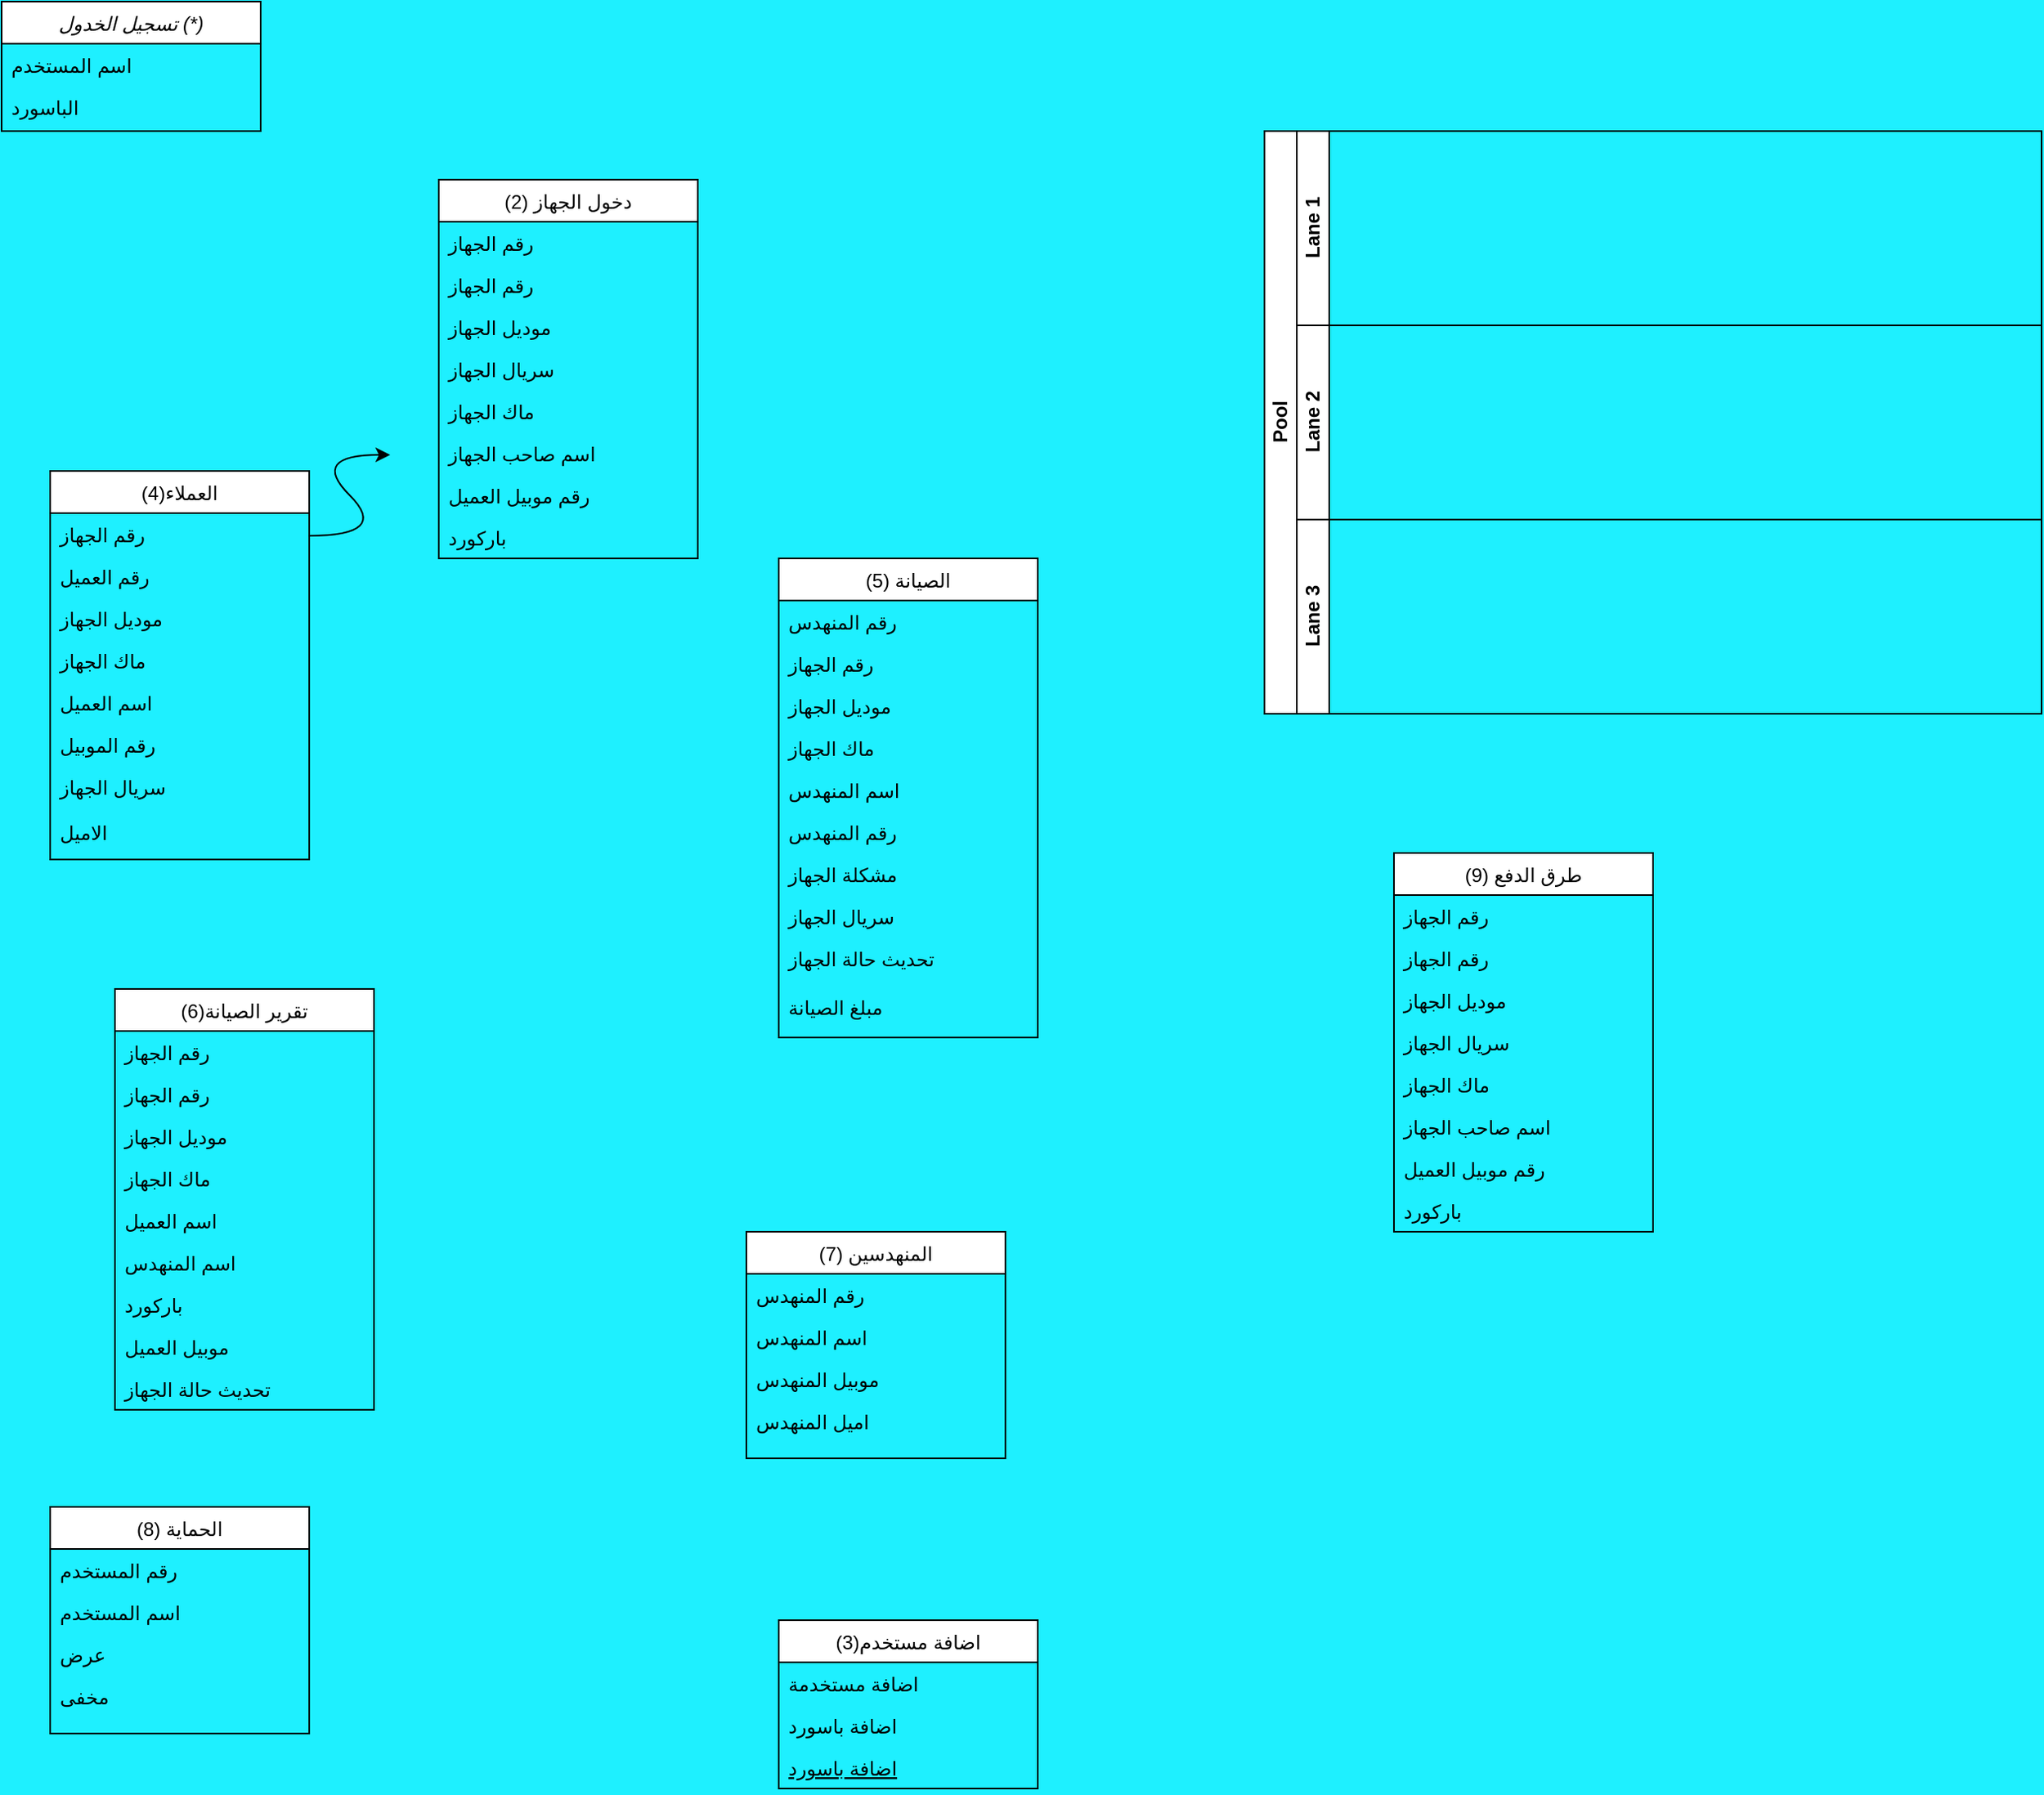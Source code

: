 <mxfile version="26.0.8">
  <diagram id="C5RBs43oDa-KdzZeNtuy" name="Page-1">
    <mxGraphModel dx="1434" dy="833" grid="1" gridSize="10" guides="1" tooltips="1" connect="1" arrows="1" fold="1" page="1" pageScale="1" pageWidth="827" pageHeight="1169" background="light-dark(#1EF0FF,#121212)" math="0" shadow="0">
      <root>
        <mxCell id="WIyWlLk6GJQsqaUBKTNV-0" />
        <mxCell id="WIyWlLk6GJQsqaUBKTNV-1" parent="WIyWlLk6GJQsqaUBKTNV-0" />
        <mxCell id="zkfFHV4jXpPFQw0GAbJ--0" value="تسجيل الخدول (*)" style="swimlane;fontStyle=2;align=center;verticalAlign=top;childLayout=stackLayout;horizontal=1;startSize=26;horizontalStack=0;resizeParent=1;resizeLast=0;collapsible=1;marginBottom=0;rounded=0;shadow=0;strokeWidth=1;" parent="WIyWlLk6GJQsqaUBKTNV-1" vertex="1">
          <mxGeometry x="80" y="30" width="160" height="80" as="geometry">
            <mxRectangle x="230" y="140" width="160" height="26" as="alternateBounds" />
          </mxGeometry>
        </mxCell>
        <mxCell id="zkfFHV4jXpPFQw0GAbJ--1" value="اسم المستخدم" style="text;align=left;verticalAlign=top;spacingLeft=4;spacingRight=4;overflow=hidden;rotatable=0;points=[[0,0.5],[1,0.5]];portConstraint=eastwest;" parent="zkfFHV4jXpPFQw0GAbJ--0" vertex="1">
          <mxGeometry y="26" width="160" height="26" as="geometry" />
        </mxCell>
        <mxCell id="zkfFHV4jXpPFQw0GAbJ--2" value="الباسورد" style="text;align=left;verticalAlign=top;spacingLeft=4;spacingRight=4;overflow=hidden;rotatable=0;points=[[0,0.5],[1,0.5]];portConstraint=eastwest;rounded=0;shadow=0;html=0;" parent="zkfFHV4jXpPFQw0GAbJ--0" vertex="1">
          <mxGeometry y="52" width="160" height="26" as="geometry" />
        </mxCell>
        <mxCell id="zkfFHV4jXpPFQw0GAbJ--6" value="اضافة مستخدم(3)" style="swimlane;fontStyle=0;align=center;verticalAlign=top;childLayout=stackLayout;horizontal=1;startSize=26;horizontalStack=0;resizeParent=1;resizeLast=0;collapsible=1;marginBottom=0;rounded=0;shadow=0;strokeWidth=1;" parent="WIyWlLk6GJQsqaUBKTNV-1" vertex="1">
          <mxGeometry x="560" y="1030" width="160" height="104" as="geometry">
            <mxRectangle x="540" y="616" width="160" height="26" as="alternateBounds" />
          </mxGeometry>
        </mxCell>
        <mxCell id="zkfFHV4jXpPFQw0GAbJ--7" value="اضافة مستخدمة" style="text;align=left;verticalAlign=top;spacingLeft=4;spacingRight=4;overflow=hidden;rotatable=0;points=[[0,0.5],[1,0.5]];portConstraint=eastwest;" parent="zkfFHV4jXpPFQw0GAbJ--6" vertex="1">
          <mxGeometry y="26" width="160" height="26" as="geometry" />
        </mxCell>
        <mxCell id="zkfFHV4jXpPFQw0GAbJ--8" value="اضافة باسورد" style="text;align=left;verticalAlign=top;spacingLeft=4;spacingRight=4;overflow=hidden;rotatable=0;points=[[0,0.5],[1,0.5]];portConstraint=eastwest;rounded=0;shadow=0;html=0;" parent="zkfFHV4jXpPFQw0GAbJ--6" vertex="1">
          <mxGeometry y="52" width="160" height="26" as="geometry" />
        </mxCell>
        <mxCell id="zkfFHV4jXpPFQw0GAbJ--10" value="اضافة باسورد" style="text;align=left;verticalAlign=top;spacingLeft=4;spacingRight=4;overflow=hidden;rotatable=0;points=[[0,0.5],[1,0.5]];portConstraint=eastwest;fontStyle=4" parent="zkfFHV4jXpPFQw0GAbJ--6" vertex="1">
          <mxGeometry y="78" width="160" height="26" as="geometry" />
        </mxCell>
        <mxCell id="zkfFHV4jXpPFQw0GAbJ--13" value="العملاء(4)" style="swimlane;fontStyle=0;align=center;verticalAlign=top;childLayout=stackLayout;horizontal=1;startSize=26;horizontalStack=0;resizeParent=1;resizeLast=0;collapsible=1;marginBottom=0;rounded=0;shadow=0;strokeWidth=1;" parent="WIyWlLk6GJQsqaUBKTNV-1" vertex="1">
          <mxGeometry x="110" y="320" width="160" height="240" as="geometry">
            <mxRectangle x="540" y="350" width="160" height="26" as="alternateBounds" />
          </mxGeometry>
        </mxCell>
        <mxCell id="zkfFHV4jXpPFQw0GAbJ--14" value="رقم الجهاز" style="text;align=left;verticalAlign=top;spacingLeft=4;spacingRight=4;overflow=hidden;rotatable=0;points=[[0,0.5],[1,0.5]];portConstraint=eastwest;" parent="zkfFHV4jXpPFQw0GAbJ--13" vertex="1">
          <mxGeometry y="26" width="160" height="26" as="geometry" />
        </mxCell>
        <mxCell id="AMiN39QSzYucy0YRh3hm-0" value="رقم العميل" style="text;align=left;verticalAlign=top;spacingLeft=4;spacingRight=4;overflow=hidden;rotatable=0;points=[[0,0.5],[1,0.5]];portConstraint=eastwest;" parent="zkfFHV4jXpPFQw0GAbJ--13" vertex="1">
          <mxGeometry y="52" width="160" height="26" as="geometry" />
        </mxCell>
        <mxCell id="AMiN39QSzYucy0YRh3hm-1" value="موديل الجهاز" style="text;align=left;verticalAlign=top;spacingLeft=4;spacingRight=4;overflow=hidden;rotatable=0;points=[[0,0.5],[1,0.5]];portConstraint=eastwest;" parent="zkfFHV4jXpPFQw0GAbJ--13" vertex="1">
          <mxGeometry y="78" width="160" height="26" as="geometry" />
        </mxCell>
        <mxCell id="AMiN39QSzYucy0YRh3hm-2" value="ماك الجهاز" style="text;align=left;verticalAlign=top;spacingLeft=4;spacingRight=4;overflow=hidden;rotatable=0;points=[[0,0.5],[1,0.5]];portConstraint=eastwest;" parent="zkfFHV4jXpPFQw0GAbJ--13" vertex="1">
          <mxGeometry y="104" width="160" height="26" as="geometry" />
        </mxCell>
        <mxCell id="AMiN39QSzYucy0YRh3hm-3" value="اسم العميل" style="text;align=left;verticalAlign=top;spacingLeft=4;spacingRight=4;overflow=hidden;rotatable=0;points=[[0,0.5],[1,0.5]];portConstraint=eastwest;" parent="zkfFHV4jXpPFQw0GAbJ--13" vertex="1">
          <mxGeometry y="130" width="160" height="26" as="geometry" />
        </mxCell>
        <mxCell id="AMiN39QSzYucy0YRh3hm-4" value="رقم الموبيل" style="text;align=left;verticalAlign=top;spacingLeft=4;spacingRight=4;overflow=hidden;rotatable=0;points=[[0,0.5],[1,0.5]];portConstraint=eastwest;" parent="zkfFHV4jXpPFQw0GAbJ--13" vertex="1">
          <mxGeometry y="156" width="160" height="26" as="geometry" />
        </mxCell>
        <mxCell id="AMiN39QSzYucy0YRh3hm-5" value="سريال الجهاز" style="text;align=left;verticalAlign=top;spacingLeft=4;spacingRight=4;overflow=hidden;rotatable=0;points=[[0,0.5],[1,0.5]];portConstraint=eastwest;" parent="zkfFHV4jXpPFQw0GAbJ--13" vertex="1">
          <mxGeometry y="182" width="160" height="28" as="geometry" />
        </mxCell>
        <mxCell id="AMiN39QSzYucy0YRh3hm-7" value="الاميل " style="text;align=left;verticalAlign=top;spacingLeft=4;spacingRight=4;overflow=hidden;rotatable=0;points=[[0,0.5],[1,0.5]];portConstraint=eastwest;" parent="zkfFHV4jXpPFQw0GAbJ--13" vertex="1">
          <mxGeometry y="210" width="160" height="26" as="geometry" />
        </mxCell>
        <mxCell id="zkfFHV4jXpPFQw0GAbJ--17" value="دخول الجهاز (2)" style="swimlane;fontStyle=0;align=center;verticalAlign=top;childLayout=stackLayout;horizontal=1;startSize=26;horizontalStack=0;resizeParent=1;resizeLast=0;collapsible=1;marginBottom=0;rounded=0;shadow=0;strokeWidth=1;" parent="WIyWlLk6GJQsqaUBKTNV-1" vertex="1">
          <mxGeometry x="350" y="140" width="160" height="234" as="geometry">
            <mxRectangle x="540" y="130" width="160" height="26" as="alternateBounds" />
          </mxGeometry>
        </mxCell>
        <mxCell id="AMiN39QSzYucy0YRh3hm-57" value="رقم الجهاز" style="text;align=left;verticalAlign=top;spacingLeft=4;spacingRight=4;overflow=hidden;rotatable=0;points=[[0,0.5],[1,0.5]];portConstraint=eastwest;" parent="zkfFHV4jXpPFQw0GAbJ--17" vertex="1">
          <mxGeometry y="26" width="160" height="26" as="geometry" />
        </mxCell>
        <mxCell id="zkfFHV4jXpPFQw0GAbJ--18" value="رقم الجهاز" style="text;align=left;verticalAlign=top;spacingLeft=4;spacingRight=4;overflow=hidden;rotatable=0;points=[[0,0.5],[1,0.5]];portConstraint=eastwest;" parent="zkfFHV4jXpPFQw0GAbJ--17" vertex="1">
          <mxGeometry y="52" width="160" height="26" as="geometry" />
        </mxCell>
        <mxCell id="zkfFHV4jXpPFQw0GAbJ--19" value="موديل الجهاز" style="text;align=left;verticalAlign=top;spacingLeft=4;spacingRight=4;overflow=hidden;rotatable=0;points=[[0,0.5],[1,0.5]];portConstraint=eastwest;rounded=0;shadow=0;html=0;" parent="zkfFHV4jXpPFQw0GAbJ--17" vertex="1">
          <mxGeometry y="78" width="160" height="26" as="geometry" />
        </mxCell>
        <mxCell id="zkfFHV4jXpPFQw0GAbJ--20" value="سريال الجهاز" style="text;align=left;verticalAlign=top;spacingLeft=4;spacingRight=4;overflow=hidden;rotatable=0;points=[[0,0.5],[1,0.5]];portConstraint=eastwest;rounded=0;shadow=0;html=0;" parent="zkfFHV4jXpPFQw0GAbJ--17" vertex="1">
          <mxGeometry y="104" width="160" height="26" as="geometry" />
        </mxCell>
        <mxCell id="zkfFHV4jXpPFQw0GAbJ--21" value="ماك الجهاز" style="text;align=left;verticalAlign=top;spacingLeft=4;spacingRight=4;overflow=hidden;rotatable=0;points=[[0,0.5],[1,0.5]];portConstraint=eastwest;rounded=0;shadow=0;html=0;" parent="zkfFHV4jXpPFQw0GAbJ--17" vertex="1">
          <mxGeometry y="130" width="160" height="26" as="geometry" />
        </mxCell>
        <mxCell id="zkfFHV4jXpPFQw0GAbJ--22" value="اسم صاحب الجهاز" style="text;align=left;verticalAlign=top;spacingLeft=4;spacingRight=4;overflow=hidden;rotatable=0;points=[[0,0.5],[1,0.5]];portConstraint=eastwest;rounded=0;shadow=0;html=0;" parent="zkfFHV4jXpPFQw0GAbJ--17" vertex="1">
          <mxGeometry y="156" width="160" height="26" as="geometry" />
        </mxCell>
        <mxCell id="zkfFHV4jXpPFQw0GAbJ--24" value="رقم موبيل العميل " style="text;align=left;verticalAlign=top;spacingLeft=4;spacingRight=4;overflow=hidden;rotatable=0;points=[[0,0.5],[1,0.5]];portConstraint=eastwest;" parent="zkfFHV4jXpPFQw0GAbJ--17" vertex="1">
          <mxGeometry y="182" width="160" height="26" as="geometry" />
        </mxCell>
        <mxCell id="zkfFHV4jXpPFQw0GAbJ--25" value="باركورد" style="text;align=left;verticalAlign=top;spacingLeft=4;spacingRight=4;overflow=hidden;rotatable=0;points=[[0,0.5],[1,0.5]];portConstraint=eastwest;" parent="zkfFHV4jXpPFQw0GAbJ--17" vertex="1">
          <mxGeometry y="208" width="160" height="26" as="geometry" />
        </mxCell>
        <mxCell id="AMiN39QSzYucy0YRh3hm-16" value="الصيانة (5)" style="swimlane;fontStyle=0;align=center;verticalAlign=top;childLayout=stackLayout;horizontal=1;startSize=26;horizontalStack=0;resizeParent=1;resizeLast=0;collapsible=1;marginBottom=0;rounded=0;shadow=0;strokeWidth=1;" parent="WIyWlLk6GJQsqaUBKTNV-1" vertex="1">
          <mxGeometry x="560" y="374" width="160" height="296" as="geometry">
            <mxRectangle x="540" y="694" width="160" height="26" as="alternateBounds" />
          </mxGeometry>
        </mxCell>
        <mxCell id="AMiN39QSzYucy0YRh3hm-17" value="رقم المنهدس" style="text;align=left;verticalAlign=top;spacingLeft=4;spacingRight=4;overflow=hidden;rotatable=0;points=[[0,0.5],[1,0.5]];portConstraint=eastwest;" parent="AMiN39QSzYucy0YRh3hm-16" vertex="1">
          <mxGeometry y="26" width="160" height="26" as="geometry" />
        </mxCell>
        <mxCell id="AMiN39QSzYucy0YRh3hm-18" value="رقم الجهاز " style="text;align=left;verticalAlign=top;spacingLeft=4;spacingRight=4;overflow=hidden;rotatable=0;points=[[0,0.5],[1,0.5]];portConstraint=eastwest;rounded=0;shadow=0;html=0;" parent="AMiN39QSzYucy0YRh3hm-16" vertex="1">
          <mxGeometry y="52" width="160" height="26" as="geometry" />
        </mxCell>
        <mxCell id="AMiN39QSzYucy0YRh3hm-20" value="موديل الجهاز" style="text;align=left;verticalAlign=top;spacingLeft=4;spacingRight=4;overflow=hidden;rotatable=0;points=[[0,0.5],[1,0.5]];portConstraint=eastwest;rounded=0;shadow=0;html=0;" parent="AMiN39QSzYucy0YRh3hm-16" vertex="1">
          <mxGeometry y="78" width="160" height="26" as="geometry" />
        </mxCell>
        <mxCell id="AMiN39QSzYucy0YRh3hm-21" value="ماك الجهاز" style="text;align=left;verticalAlign=top;spacingLeft=4;spacingRight=4;overflow=hidden;rotatable=0;points=[[0,0.5],[1,0.5]];portConstraint=eastwest;rounded=0;shadow=0;html=0;" parent="AMiN39QSzYucy0YRh3hm-16" vertex="1">
          <mxGeometry y="104" width="160" height="26" as="geometry" />
        </mxCell>
        <mxCell id="AMiN39QSzYucy0YRh3hm-22" value="اسم المنهدس " style="text;align=left;verticalAlign=top;spacingLeft=4;spacingRight=4;overflow=hidden;rotatable=0;points=[[0,0.5],[1,0.5]];portConstraint=eastwest;rounded=0;shadow=0;html=0;" parent="AMiN39QSzYucy0YRh3hm-16" vertex="1">
          <mxGeometry y="130" width="160" height="26" as="geometry" />
        </mxCell>
        <mxCell id="AMiN39QSzYucy0YRh3hm-23" value="رقم المنهدس" style="text;align=left;verticalAlign=top;spacingLeft=4;spacingRight=4;overflow=hidden;rotatable=0;points=[[0,0.5],[1,0.5]];portConstraint=eastwest;rounded=0;shadow=0;html=0;" parent="AMiN39QSzYucy0YRh3hm-16" vertex="1">
          <mxGeometry y="156" width="160" height="26" as="geometry" />
        </mxCell>
        <mxCell id="AMiN39QSzYucy0YRh3hm-24" value="مشكلة الجهاز" style="text;align=left;verticalAlign=top;spacingLeft=4;spacingRight=4;overflow=hidden;rotatable=0;points=[[0,0.5],[1,0.5]];portConstraint=eastwest;rounded=0;shadow=0;html=0;" parent="AMiN39QSzYucy0YRh3hm-16" vertex="1">
          <mxGeometry y="182" width="160" height="26" as="geometry" />
        </mxCell>
        <mxCell id="AMiN39QSzYucy0YRh3hm-25" value="سريال الجهاز" style="text;align=left;verticalAlign=top;spacingLeft=4;spacingRight=4;overflow=hidden;rotatable=0;points=[[0,0.5],[1,0.5]];portConstraint=eastwest;rounded=0;shadow=0;html=0;" parent="AMiN39QSzYucy0YRh3hm-16" vertex="1">
          <mxGeometry y="208" width="160" height="26" as="geometry" />
        </mxCell>
        <mxCell id="l1afau9MyRZLILlWyFQn-0" value="تحديث حالة الجهاز" style="text;align=left;verticalAlign=top;spacingLeft=4;spacingRight=4;overflow=hidden;rotatable=0;points=[[0,0.5],[1,0.5]];portConstraint=eastwest;rounded=0;shadow=0;html=0;" vertex="1" parent="AMiN39QSzYucy0YRh3hm-16">
          <mxGeometry y="234" width="160" height="30" as="geometry" />
        </mxCell>
        <mxCell id="AMiN39QSzYucy0YRh3hm-26" value="مبلغ الصيانة" style="text;align=left;verticalAlign=top;spacingLeft=4;spacingRight=4;overflow=hidden;rotatable=0;points=[[0,0.5],[1,0.5]];portConstraint=eastwest;rounded=0;shadow=0;html=0;" parent="AMiN39QSzYucy0YRh3hm-16" vertex="1">
          <mxGeometry y="264" width="160" height="26" as="geometry" />
        </mxCell>
        <mxCell id="AMiN39QSzYucy0YRh3hm-27" value="تقرير الصيانة(6)" style="swimlane;fontStyle=0;align=center;verticalAlign=top;childLayout=stackLayout;horizontal=1;startSize=26;horizontalStack=0;resizeParent=1;resizeLast=0;collapsible=1;marginBottom=0;rounded=0;shadow=0;strokeWidth=1;" parent="WIyWlLk6GJQsqaUBKTNV-1" vertex="1">
          <mxGeometry x="150" y="640" width="160" height="260" as="geometry">
            <mxRectangle x="540" y="694" width="160" height="26" as="alternateBounds" />
          </mxGeometry>
        </mxCell>
        <mxCell id="AMiN39QSzYucy0YRh3hm-28" value="رقم الجهاز" style="text;align=left;verticalAlign=top;spacingLeft=4;spacingRight=4;overflow=hidden;rotatable=0;points=[[0,0.5],[1,0.5]];portConstraint=eastwest;" parent="AMiN39QSzYucy0YRh3hm-27" vertex="1">
          <mxGeometry y="26" width="160" height="26" as="geometry" />
        </mxCell>
        <mxCell id="AMiN39QSzYucy0YRh3hm-29" value="رقم الجهاز " style="text;align=left;verticalAlign=top;spacingLeft=4;spacingRight=4;overflow=hidden;rotatable=0;points=[[0,0.5],[1,0.5]];portConstraint=eastwest;rounded=0;shadow=0;html=0;" parent="AMiN39QSzYucy0YRh3hm-27" vertex="1">
          <mxGeometry y="52" width="160" height="26" as="geometry" />
        </mxCell>
        <mxCell id="AMiN39QSzYucy0YRh3hm-30" value="موديل الجهاز" style="text;align=left;verticalAlign=top;spacingLeft=4;spacingRight=4;overflow=hidden;rotatable=0;points=[[0,0.5],[1,0.5]];portConstraint=eastwest;rounded=0;shadow=0;html=0;" parent="AMiN39QSzYucy0YRh3hm-27" vertex="1">
          <mxGeometry y="78" width="160" height="26" as="geometry" />
        </mxCell>
        <mxCell id="AMiN39QSzYucy0YRh3hm-31" value="ماك الجهاز" style="text;align=left;verticalAlign=top;spacingLeft=4;spacingRight=4;overflow=hidden;rotatable=0;points=[[0,0.5],[1,0.5]];portConstraint=eastwest;rounded=0;shadow=0;html=0;" parent="AMiN39QSzYucy0YRh3hm-27" vertex="1">
          <mxGeometry y="104" width="160" height="26" as="geometry" />
        </mxCell>
        <mxCell id="AMiN39QSzYucy0YRh3hm-32" value="اسم العميل " style="text;align=left;verticalAlign=top;spacingLeft=4;spacingRight=4;overflow=hidden;rotatable=0;points=[[0,0.5],[1,0.5]];portConstraint=eastwest;rounded=0;shadow=0;html=0;" parent="AMiN39QSzYucy0YRh3hm-27" vertex="1">
          <mxGeometry y="130" width="160" height="26" as="geometry" />
        </mxCell>
        <mxCell id="AMiN39QSzYucy0YRh3hm-33" value="اسم المنهدس" style="text;align=left;verticalAlign=top;spacingLeft=4;spacingRight=4;overflow=hidden;rotatable=0;points=[[0,0.5],[1,0.5]];portConstraint=eastwest;rounded=0;shadow=0;html=0;" parent="AMiN39QSzYucy0YRh3hm-27" vertex="1">
          <mxGeometry y="156" width="160" height="26" as="geometry" />
        </mxCell>
        <mxCell id="AMiN39QSzYucy0YRh3hm-34" value="باركورد" style="text;align=left;verticalAlign=top;spacingLeft=4;spacingRight=4;overflow=hidden;rotatable=0;points=[[0,0.5],[1,0.5]];portConstraint=eastwest;rounded=0;shadow=0;html=0;" parent="AMiN39QSzYucy0YRh3hm-27" vertex="1">
          <mxGeometry y="182" width="160" height="26" as="geometry" />
        </mxCell>
        <mxCell id="AMiN39QSzYucy0YRh3hm-35" value="موبيل العميل " style="text;align=left;verticalAlign=top;spacingLeft=4;spacingRight=4;overflow=hidden;rotatable=0;points=[[0,0.5],[1,0.5]];portConstraint=eastwest;rounded=0;shadow=0;html=0;" parent="AMiN39QSzYucy0YRh3hm-27" vertex="1">
          <mxGeometry y="208" width="160" height="26" as="geometry" />
        </mxCell>
        <mxCell id="AMiN39QSzYucy0YRh3hm-36" value="تحديث حالة الجهاز" style="text;align=left;verticalAlign=top;spacingLeft=4;spacingRight=4;overflow=hidden;rotatable=0;points=[[0,0.5],[1,0.5]];portConstraint=eastwest;rounded=0;shadow=0;html=0;" parent="AMiN39QSzYucy0YRh3hm-27" vertex="1">
          <mxGeometry y="234" width="160" height="26" as="geometry" />
        </mxCell>
        <mxCell id="AMiN39QSzYucy0YRh3hm-37" value="المنهدسين (7)" style="swimlane;fontStyle=0;align=center;verticalAlign=top;childLayout=stackLayout;horizontal=1;startSize=26;horizontalStack=0;resizeParent=1;resizeLast=0;collapsible=1;marginBottom=0;rounded=0;shadow=0;strokeWidth=1;" parent="WIyWlLk6GJQsqaUBKTNV-1" vertex="1">
          <mxGeometry x="540" y="790" width="160" height="140" as="geometry">
            <mxRectangle x="540" y="694" width="160" height="26" as="alternateBounds" />
          </mxGeometry>
        </mxCell>
        <mxCell id="AMiN39QSzYucy0YRh3hm-38" value="رقم المنهدس" style="text;align=left;verticalAlign=top;spacingLeft=4;spacingRight=4;overflow=hidden;rotatable=0;points=[[0,0.5],[1,0.5]];portConstraint=eastwest;" parent="AMiN39QSzYucy0YRh3hm-37" vertex="1">
          <mxGeometry y="26" width="160" height="26" as="geometry" />
        </mxCell>
        <mxCell id="AMiN39QSzYucy0YRh3hm-39" value="اسم المنهدس" style="text;align=left;verticalAlign=top;spacingLeft=4;spacingRight=4;overflow=hidden;rotatable=0;points=[[0,0.5],[1,0.5]];portConstraint=eastwest;rounded=0;shadow=0;html=0;" parent="AMiN39QSzYucy0YRh3hm-37" vertex="1">
          <mxGeometry y="52" width="160" height="26" as="geometry" />
        </mxCell>
        <mxCell id="AMiN39QSzYucy0YRh3hm-40" value="موبيل المنهدس " style="text;align=left;verticalAlign=top;spacingLeft=4;spacingRight=4;overflow=hidden;rotatable=0;points=[[0,0.5],[1,0.5]];portConstraint=eastwest;rounded=0;shadow=0;html=0;" parent="AMiN39QSzYucy0YRh3hm-37" vertex="1">
          <mxGeometry y="78" width="160" height="26" as="geometry" />
        </mxCell>
        <mxCell id="AMiN39QSzYucy0YRh3hm-41" value="اميل المنهدس" style="text;align=left;verticalAlign=top;spacingLeft=4;spacingRight=4;overflow=hidden;rotatable=0;points=[[0,0.5],[1,0.5]];portConstraint=eastwest;rounded=0;shadow=0;html=0;" parent="AMiN39QSzYucy0YRh3hm-37" vertex="1">
          <mxGeometry y="104" width="160" height="26" as="geometry" />
        </mxCell>
        <mxCell id="AMiN39QSzYucy0YRh3hm-47" value="الحماية (8)" style="swimlane;fontStyle=0;align=center;verticalAlign=top;childLayout=stackLayout;horizontal=1;startSize=26;horizontalStack=0;resizeParent=1;resizeLast=0;collapsible=1;marginBottom=0;rounded=0;shadow=0;strokeWidth=1;" parent="WIyWlLk6GJQsqaUBKTNV-1" vertex="1">
          <mxGeometry x="110" y="960" width="160" height="140" as="geometry">
            <mxRectangle x="540" y="694" width="160" height="26" as="alternateBounds" />
          </mxGeometry>
        </mxCell>
        <mxCell id="AMiN39QSzYucy0YRh3hm-48" value="رقم المستخدم" style="text;align=left;verticalAlign=top;spacingLeft=4;spacingRight=4;overflow=hidden;rotatable=0;points=[[0,0.5],[1,0.5]];portConstraint=eastwest;" parent="AMiN39QSzYucy0YRh3hm-47" vertex="1">
          <mxGeometry y="26" width="160" height="26" as="geometry" />
        </mxCell>
        <mxCell id="AMiN39QSzYucy0YRh3hm-49" value="اسم المستخدم" style="text;align=left;verticalAlign=top;spacingLeft=4;spacingRight=4;overflow=hidden;rotatable=0;points=[[0,0.5],[1,0.5]];portConstraint=eastwest;rounded=0;shadow=0;html=0;" parent="AMiN39QSzYucy0YRh3hm-47" vertex="1">
          <mxGeometry y="52" width="160" height="26" as="geometry" />
        </mxCell>
        <mxCell id="AMiN39QSzYucy0YRh3hm-50" value="عرض" style="text;align=left;verticalAlign=top;spacingLeft=4;spacingRight=4;overflow=hidden;rotatable=0;points=[[0,0.5],[1,0.5]];portConstraint=eastwest;rounded=0;shadow=0;html=0;" parent="AMiN39QSzYucy0YRh3hm-47" vertex="1">
          <mxGeometry y="78" width="160" height="26" as="geometry" />
        </mxCell>
        <mxCell id="AMiN39QSzYucy0YRh3hm-51" value="مخفى" style="text;align=left;verticalAlign=top;spacingLeft=4;spacingRight=4;overflow=hidden;rotatable=0;points=[[0,0.5],[1,0.5]];portConstraint=eastwest;rounded=0;shadow=0;html=0;" parent="AMiN39QSzYucy0YRh3hm-47" vertex="1">
          <mxGeometry y="104" width="160" height="36" as="geometry" />
        </mxCell>
        <mxCell id="AMiN39QSzYucy0YRh3hm-59" value="" style="curved=1;endArrow=classic;html=1;rounded=0;" parent="WIyWlLk6GJQsqaUBKTNV-1" edge="1">
          <mxGeometry width="50" height="50" relative="1" as="geometry">
            <mxPoint x="270" y="360" as="sourcePoint" />
            <mxPoint x="320" y="310" as="targetPoint" />
            <Array as="points">
              <mxPoint x="320" y="360" />
              <mxPoint x="270" y="310" />
            </Array>
          </mxGeometry>
        </mxCell>
        <mxCell id="AMiN39QSzYucy0YRh3hm-61" value="Pool" style="swimlane;childLayout=stackLayout;resizeParent=1;resizeParentMax=0;horizontal=0;startSize=20;horizontalStack=0;html=1;direction=east;" parent="WIyWlLk6GJQsqaUBKTNV-1" vertex="1">
          <mxGeometry x="860" y="110" width="480" height="360" as="geometry" />
        </mxCell>
        <mxCell id="AMiN39QSzYucy0YRh3hm-62" value="Lane 1" style="swimlane;startSize=20;horizontal=0;html=1;" parent="AMiN39QSzYucy0YRh3hm-61" vertex="1">
          <mxGeometry x="20" width="460" height="120" as="geometry" />
        </mxCell>
        <mxCell id="AMiN39QSzYucy0YRh3hm-63" value="Lane 2" style="swimlane;startSize=20;horizontal=0;html=1;" parent="AMiN39QSzYucy0YRh3hm-61" vertex="1">
          <mxGeometry x="20" y="120" width="460" height="120" as="geometry" />
        </mxCell>
        <mxCell id="AMiN39QSzYucy0YRh3hm-64" value="Lane 3" style="swimlane;startSize=20;horizontal=0;html=1;" parent="AMiN39QSzYucy0YRh3hm-61" vertex="1">
          <mxGeometry x="20" y="240" width="460" height="120" as="geometry" />
        </mxCell>
        <mxCell id="l1afau9MyRZLILlWyFQn-1" value="طرق الدفع (9)" style="swimlane;fontStyle=0;align=center;verticalAlign=top;childLayout=stackLayout;horizontal=1;startSize=26;horizontalStack=0;resizeParent=1;resizeLast=0;collapsible=1;marginBottom=0;rounded=0;shadow=0;strokeWidth=1;" vertex="1" parent="WIyWlLk6GJQsqaUBKTNV-1">
          <mxGeometry x="940" y="556" width="160" height="234" as="geometry">
            <mxRectangle x="540" y="130" width="160" height="26" as="alternateBounds" />
          </mxGeometry>
        </mxCell>
        <mxCell id="l1afau9MyRZLILlWyFQn-2" value="رقم الجهاز" style="text;align=left;verticalAlign=top;spacingLeft=4;spacingRight=4;overflow=hidden;rotatable=0;points=[[0,0.5],[1,0.5]];portConstraint=eastwest;" vertex="1" parent="l1afau9MyRZLILlWyFQn-1">
          <mxGeometry y="26" width="160" height="26" as="geometry" />
        </mxCell>
        <mxCell id="l1afau9MyRZLILlWyFQn-3" value="رقم الجهاز" style="text;align=left;verticalAlign=top;spacingLeft=4;spacingRight=4;overflow=hidden;rotatable=0;points=[[0,0.5],[1,0.5]];portConstraint=eastwest;" vertex="1" parent="l1afau9MyRZLILlWyFQn-1">
          <mxGeometry y="52" width="160" height="26" as="geometry" />
        </mxCell>
        <mxCell id="l1afau9MyRZLILlWyFQn-4" value="موديل الجهاز" style="text;align=left;verticalAlign=top;spacingLeft=4;spacingRight=4;overflow=hidden;rotatable=0;points=[[0,0.5],[1,0.5]];portConstraint=eastwest;rounded=0;shadow=0;html=0;" vertex="1" parent="l1afau9MyRZLILlWyFQn-1">
          <mxGeometry y="78" width="160" height="26" as="geometry" />
        </mxCell>
        <mxCell id="l1afau9MyRZLILlWyFQn-5" value="سريال الجهاز" style="text;align=left;verticalAlign=top;spacingLeft=4;spacingRight=4;overflow=hidden;rotatable=0;points=[[0,0.5],[1,0.5]];portConstraint=eastwest;rounded=0;shadow=0;html=0;" vertex="1" parent="l1afau9MyRZLILlWyFQn-1">
          <mxGeometry y="104" width="160" height="26" as="geometry" />
        </mxCell>
        <mxCell id="l1afau9MyRZLILlWyFQn-6" value="ماك الجهاز" style="text;align=left;verticalAlign=top;spacingLeft=4;spacingRight=4;overflow=hidden;rotatable=0;points=[[0,0.5],[1,0.5]];portConstraint=eastwest;rounded=0;shadow=0;html=0;" vertex="1" parent="l1afau9MyRZLILlWyFQn-1">
          <mxGeometry y="130" width="160" height="26" as="geometry" />
        </mxCell>
        <mxCell id="l1afau9MyRZLILlWyFQn-7" value="اسم صاحب الجهاز" style="text;align=left;verticalAlign=top;spacingLeft=4;spacingRight=4;overflow=hidden;rotatable=0;points=[[0,0.5],[1,0.5]];portConstraint=eastwest;rounded=0;shadow=0;html=0;" vertex="1" parent="l1afau9MyRZLILlWyFQn-1">
          <mxGeometry y="156" width="160" height="26" as="geometry" />
        </mxCell>
        <mxCell id="l1afau9MyRZLILlWyFQn-8" value="رقم موبيل العميل " style="text;align=left;verticalAlign=top;spacingLeft=4;spacingRight=4;overflow=hidden;rotatable=0;points=[[0,0.5],[1,0.5]];portConstraint=eastwest;" vertex="1" parent="l1afau9MyRZLILlWyFQn-1">
          <mxGeometry y="182" width="160" height="26" as="geometry" />
        </mxCell>
        <mxCell id="l1afau9MyRZLILlWyFQn-9" value="باركورد" style="text;align=left;verticalAlign=top;spacingLeft=4;spacingRight=4;overflow=hidden;rotatable=0;points=[[0,0.5],[1,0.5]];portConstraint=eastwest;" vertex="1" parent="l1afau9MyRZLILlWyFQn-1">
          <mxGeometry y="208" width="160" height="26" as="geometry" />
        </mxCell>
      </root>
    </mxGraphModel>
  </diagram>
</mxfile>
